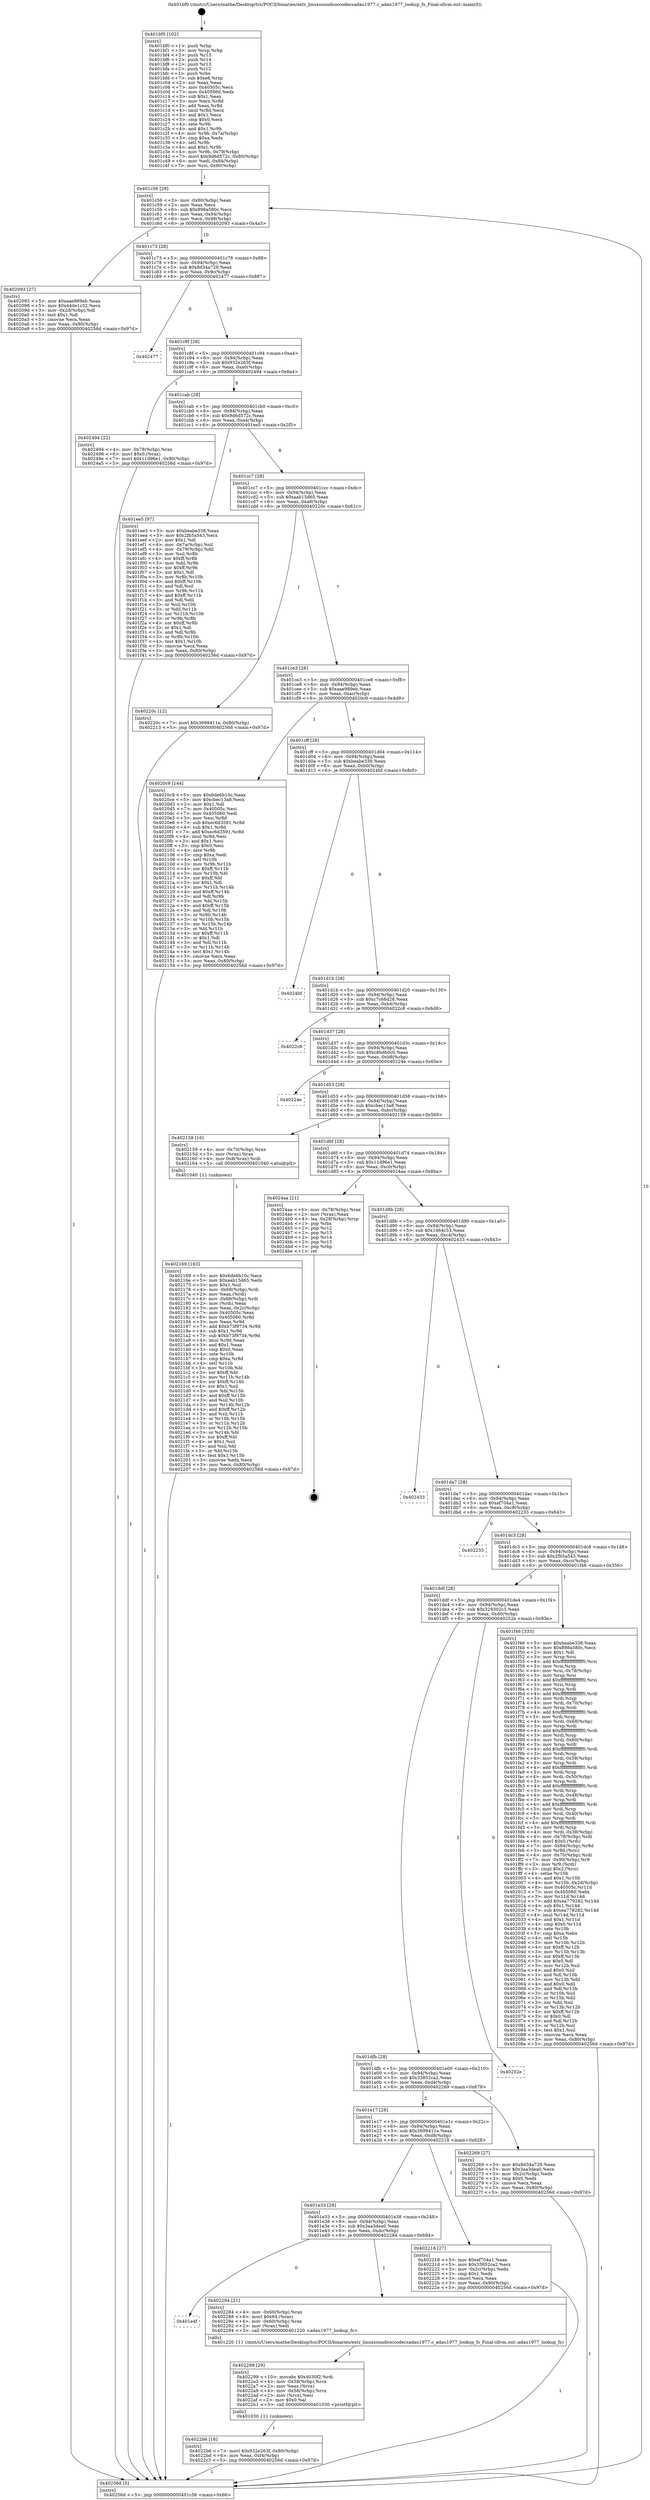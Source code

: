 digraph "0x401bf0" {
  label = "0x401bf0 (/mnt/c/Users/mathe/Desktop/tcc/POCII/binaries/extr_linuxsoundsoccodecsadau1977.c_adau1977_lookup_fs_Final-ollvm.out::main(0))"
  labelloc = "t"
  node[shape=record]

  Entry [label="",width=0.3,height=0.3,shape=circle,fillcolor=black,style=filled]
  "0x401c56" [label="{
     0x401c56 [29]\l
     | [instrs]\l
     &nbsp;&nbsp;0x401c56 \<+3\>: mov -0x80(%rbp),%eax\l
     &nbsp;&nbsp;0x401c59 \<+2\>: mov %eax,%ecx\l
     &nbsp;&nbsp;0x401c5b \<+6\>: sub $0x898a580c,%ecx\l
     &nbsp;&nbsp;0x401c61 \<+6\>: mov %eax,-0x94(%rbp)\l
     &nbsp;&nbsp;0x401c67 \<+6\>: mov %ecx,-0x98(%rbp)\l
     &nbsp;&nbsp;0x401c6d \<+6\>: je 0000000000402093 \<main+0x4a3\>\l
  }"]
  "0x402093" [label="{
     0x402093 [27]\l
     | [instrs]\l
     &nbsp;&nbsp;0x402093 \<+5\>: mov $0xaae989eb,%eax\l
     &nbsp;&nbsp;0x402098 \<+5\>: mov $0x44de1c32,%ecx\l
     &nbsp;&nbsp;0x40209d \<+3\>: mov -0x2d(%rbp),%dl\l
     &nbsp;&nbsp;0x4020a0 \<+3\>: test $0x1,%dl\l
     &nbsp;&nbsp;0x4020a3 \<+3\>: cmovne %ecx,%eax\l
     &nbsp;&nbsp;0x4020a6 \<+3\>: mov %eax,-0x80(%rbp)\l
     &nbsp;&nbsp;0x4020a9 \<+5\>: jmp 000000000040256d \<main+0x97d\>\l
  }"]
  "0x401c73" [label="{
     0x401c73 [28]\l
     | [instrs]\l
     &nbsp;&nbsp;0x401c73 \<+5\>: jmp 0000000000401c78 \<main+0x88\>\l
     &nbsp;&nbsp;0x401c78 \<+6\>: mov -0x94(%rbp),%eax\l
     &nbsp;&nbsp;0x401c7e \<+5\>: sub $0x8d34a729,%eax\l
     &nbsp;&nbsp;0x401c83 \<+6\>: mov %eax,-0x9c(%rbp)\l
     &nbsp;&nbsp;0x401c89 \<+6\>: je 0000000000402477 \<main+0x887\>\l
  }"]
  Exit [label="",width=0.3,height=0.3,shape=circle,fillcolor=black,style=filled,peripheries=2]
  "0x402477" [label="{
     0x402477\l
  }", style=dashed]
  "0x401c8f" [label="{
     0x401c8f [28]\l
     | [instrs]\l
     &nbsp;&nbsp;0x401c8f \<+5\>: jmp 0000000000401c94 \<main+0xa4\>\l
     &nbsp;&nbsp;0x401c94 \<+6\>: mov -0x94(%rbp),%eax\l
     &nbsp;&nbsp;0x401c9a \<+5\>: sub $0x932e263f,%eax\l
     &nbsp;&nbsp;0x401c9f \<+6\>: mov %eax,-0xa0(%rbp)\l
     &nbsp;&nbsp;0x401ca5 \<+6\>: je 0000000000402494 \<main+0x8a4\>\l
  }"]
  "0x4022b6" [label="{
     0x4022b6 [18]\l
     | [instrs]\l
     &nbsp;&nbsp;0x4022b6 \<+7\>: movl $0x932e263f,-0x80(%rbp)\l
     &nbsp;&nbsp;0x4022bd \<+6\>: mov %eax,-0xf4(%rbp)\l
     &nbsp;&nbsp;0x4022c3 \<+5\>: jmp 000000000040256d \<main+0x97d\>\l
  }"]
  "0x402494" [label="{
     0x402494 [22]\l
     | [instrs]\l
     &nbsp;&nbsp;0x402494 \<+4\>: mov -0x78(%rbp),%rax\l
     &nbsp;&nbsp;0x402498 \<+6\>: movl $0x0,(%rax)\l
     &nbsp;&nbsp;0x40249e \<+7\>: movl $0x11d96e1,-0x80(%rbp)\l
     &nbsp;&nbsp;0x4024a5 \<+5\>: jmp 000000000040256d \<main+0x97d\>\l
  }"]
  "0x401cab" [label="{
     0x401cab [28]\l
     | [instrs]\l
     &nbsp;&nbsp;0x401cab \<+5\>: jmp 0000000000401cb0 \<main+0xc0\>\l
     &nbsp;&nbsp;0x401cb0 \<+6\>: mov -0x94(%rbp),%eax\l
     &nbsp;&nbsp;0x401cb6 \<+5\>: sub $0x9d6d572c,%eax\l
     &nbsp;&nbsp;0x401cbb \<+6\>: mov %eax,-0xa4(%rbp)\l
     &nbsp;&nbsp;0x401cc1 \<+6\>: je 0000000000401ee5 \<main+0x2f5\>\l
  }"]
  "0x402299" [label="{
     0x402299 [29]\l
     | [instrs]\l
     &nbsp;&nbsp;0x402299 \<+10\>: movabs $0x4030f2,%rdi\l
     &nbsp;&nbsp;0x4022a3 \<+4\>: mov -0x58(%rbp),%rcx\l
     &nbsp;&nbsp;0x4022a7 \<+2\>: mov %eax,(%rcx)\l
     &nbsp;&nbsp;0x4022a9 \<+4\>: mov -0x58(%rbp),%rcx\l
     &nbsp;&nbsp;0x4022ad \<+2\>: mov (%rcx),%esi\l
     &nbsp;&nbsp;0x4022af \<+2\>: mov $0x0,%al\l
     &nbsp;&nbsp;0x4022b1 \<+5\>: call 0000000000401030 \<printf@plt\>\l
     | [calls]\l
     &nbsp;&nbsp;0x401030 \{1\} (unknown)\l
  }"]
  "0x401ee5" [label="{
     0x401ee5 [97]\l
     | [instrs]\l
     &nbsp;&nbsp;0x401ee5 \<+5\>: mov $0xbeabe338,%eax\l
     &nbsp;&nbsp;0x401eea \<+5\>: mov $0x2fb5a543,%ecx\l
     &nbsp;&nbsp;0x401eef \<+2\>: mov $0x1,%dl\l
     &nbsp;&nbsp;0x401ef1 \<+4\>: mov -0x7a(%rbp),%sil\l
     &nbsp;&nbsp;0x401ef5 \<+4\>: mov -0x79(%rbp),%dil\l
     &nbsp;&nbsp;0x401ef9 \<+3\>: mov %sil,%r8b\l
     &nbsp;&nbsp;0x401efc \<+4\>: xor $0xff,%r8b\l
     &nbsp;&nbsp;0x401f00 \<+3\>: mov %dil,%r9b\l
     &nbsp;&nbsp;0x401f03 \<+4\>: xor $0xff,%r9b\l
     &nbsp;&nbsp;0x401f07 \<+3\>: xor $0x1,%dl\l
     &nbsp;&nbsp;0x401f0a \<+3\>: mov %r8b,%r10b\l
     &nbsp;&nbsp;0x401f0d \<+4\>: and $0xff,%r10b\l
     &nbsp;&nbsp;0x401f11 \<+3\>: and %dl,%sil\l
     &nbsp;&nbsp;0x401f14 \<+3\>: mov %r9b,%r11b\l
     &nbsp;&nbsp;0x401f17 \<+4\>: and $0xff,%r11b\l
     &nbsp;&nbsp;0x401f1b \<+3\>: and %dl,%dil\l
     &nbsp;&nbsp;0x401f1e \<+3\>: or %sil,%r10b\l
     &nbsp;&nbsp;0x401f21 \<+3\>: or %dil,%r11b\l
     &nbsp;&nbsp;0x401f24 \<+3\>: xor %r11b,%r10b\l
     &nbsp;&nbsp;0x401f27 \<+3\>: or %r9b,%r8b\l
     &nbsp;&nbsp;0x401f2a \<+4\>: xor $0xff,%r8b\l
     &nbsp;&nbsp;0x401f2e \<+3\>: or $0x1,%dl\l
     &nbsp;&nbsp;0x401f31 \<+3\>: and %dl,%r8b\l
     &nbsp;&nbsp;0x401f34 \<+3\>: or %r8b,%r10b\l
     &nbsp;&nbsp;0x401f37 \<+4\>: test $0x1,%r10b\l
     &nbsp;&nbsp;0x401f3b \<+3\>: cmovne %ecx,%eax\l
     &nbsp;&nbsp;0x401f3e \<+3\>: mov %eax,-0x80(%rbp)\l
     &nbsp;&nbsp;0x401f41 \<+5\>: jmp 000000000040256d \<main+0x97d\>\l
  }"]
  "0x401cc7" [label="{
     0x401cc7 [28]\l
     | [instrs]\l
     &nbsp;&nbsp;0x401cc7 \<+5\>: jmp 0000000000401ccc \<main+0xdc\>\l
     &nbsp;&nbsp;0x401ccc \<+6\>: mov -0x94(%rbp),%eax\l
     &nbsp;&nbsp;0x401cd2 \<+5\>: sub $0xaab15d65,%eax\l
     &nbsp;&nbsp;0x401cd7 \<+6\>: mov %eax,-0xa8(%rbp)\l
     &nbsp;&nbsp;0x401cdd \<+6\>: je 000000000040220c \<main+0x61c\>\l
  }"]
  "0x40256d" [label="{
     0x40256d [5]\l
     | [instrs]\l
     &nbsp;&nbsp;0x40256d \<+5\>: jmp 0000000000401c56 \<main+0x66\>\l
  }"]
  "0x401bf0" [label="{
     0x401bf0 [102]\l
     | [instrs]\l
     &nbsp;&nbsp;0x401bf0 \<+1\>: push %rbp\l
     &nbsp;&nbsp;0x401bf1 \<+3\>: mov %rsp,%rbp\l
     &nbsp;&nbsp;0x401bf4 \<+2\>: push %r15\l
     &nbsp;&nbsp;0x401bf6 \<+2\>: push %r14\l
     &nbsp;&nbsp;0x401bf8 \<+2\>: push %r13\l
     &nbsp;&nbsp;0x401bfa \<+2\>: push %r12\l
     &nbsp;&nbsp;0x401bfc \<+1\>: push %rbx\l
     &nbsp;&nbsp;0x401bfd \<+7\>: sub $0xe8,%rsp\l
     &nbsp;&nbsp;0x401c04 \<+2\>: xor %eax,%eax\l
     &nbsp;&nbsp;0x401c06 \<+7\>: mov 0x40505c,%ecx\l
     &nbsp;&nbsp;0x401c0d \<+7\>: mov 0x405060,%edx\l
     &nbsp;&nbsp;0x401c14 \<+3\>: sub $0x1,%eax\l
     &nbsp;&nbsp;0x401c17 \<+3\>: mov %ecx,%r8d\l
     &nbsp;&nbsp;0x401c1a \<+3\>: add %eax,%r8d\l
     &nbsp;&nbsp;0x401c1d \<+4\>: imul %r8d,%ecx\l
     &nbsp;&nbsp;0x401c21 \<+3\>: and $0x1,%ecx\l
     &nbsp;&nbsp;0x401c24 \<+3\>: cmp $0x0,%ecx\l
     &nbsp;&nbsp;0x401c27 \<+4\>: sete %r9b\l
     &nbsp;&nbsp;0x401c2b \<+4\>: and $0x1,%r9b\l
     &nbsp;&nbsp;0x401c2f \<+4\>: mov %r9b,-0x7a(%rbp)\l
     &nbsp;&nbsp;0x401c33 \<+3\>: cmp $0xa,%edx\l
     &nbsp;&nbsp;0x401c36 \<+4\>: setl %r9b\l
     &nbsp;&nbsp;0x401c3a \<+4\>: and $0x1,%r9b\l
     &nbsp;&nbsp;0x401c3e \<+4\>: mov %r9b,-0x79(%rbp)\l
     &nbsp;&nbsp;0x401c42 \<+7\>: movl $0x9d6d572c,-0x80(%rbp)\l
     &nbsp;&nbsp;0x401c49 \<+6\>: mov %edi,-0x84(%rbp)\l
     &nbsp;&nbsp;0x401c4f \<+7\>: mov %rsi,-0x90(%rbp)\l
  }"]
  "0x401e4f" [label="{
     0x401e4f\l
  }", style=dashed]
  "0x40220c" [label="{
     0x40220c [12]\l
     | [instrs]\l
     &nbsp;&nbsp;0x40220c \<+7\>: movl $0x3699411e,-0x80(%rbp)\l
     &nbsp;&nbsp;0x402213 \<+5\>: jmp 000000000040256d \<main+0x97d\>\l
  }"]
  "0x401ce3" [label="{
     0x401ce3 [28]\l
     | [instrs]\l
     &nbsp;&nbsp;0x401ce3 \<+5\>: jmp 0000000000401ce8 \<main+0xf8\>\l
     &nbsp;&nbsp;0x401ce8 \<+6\>: mov -0x94(%rbp),%eax\l
     &nbsp;&nbsp;0x401cee \<+5\>: sub $0xaae989eb,%eax\l
     &nbsp;&nbsp;0x401cf3 \<+6\>: mov %eax,-0xac(%rbp)\l
     &nbsp;&nbsp;0x401cf9 \<+6\>: je 00000000004020c9 \<main+0x4d9\>\l
  }"]
  "0x402284" [label="{
     0x402284 [21]\l
     | [instrs]\l
     &nbsp;&nbsp;0x402284 \<+4\>: mov -0x60(%rbp),%rax\l
     &nbsp;&nbsp;0x402288 \<+6\>: movl $0x64,(%rax)\l
     &nbsp;&nbsp;0x40228e \<+4\>: mov -0x60(%rbp),%rax\l
     &nbsp;&nbsp;0x402292 \<+2\>: mov (%rax),%edi\l
     &nbsp;&nbsp;0x402294 \<+5\>: call 0000000000401220 \<adau1977_lookup_fs\>\l
     | [calls]\l
     &nbsp;&nbsp;0x401220 \{1\} (/mnt/c/Users/mathe/Desktop/tcc/POCII/binaries/extr_linuxsoundsoccodecsadau1977.c_adau1977_lookup_fs_Final-ollvm.out::adau1977_lookup_fs)\l
  }"]
  "0x4020c9" [label="{
     0x4020c9 [144]\l
     | [instrs]\l
     &nbsp;&nbsp;0x4020c9 \<+5\>: mov $0x6de6b10c,%eax\l
     &nbsp;&nbsp;0x4020ce \<+5\>: mov $0xcbec13a8,%ecx\l
     &nbsp;&nbsp;0x4020d3 \<+2\>: mov $0x1,%dl\l
     &nbsp;&nbsp;0x4020d5 \<+7\>: mov 0x40505c,%esi\l
     &nbsp;&nbsp;0x4020dc \<+7\>: mov 0x405060,%edi\l
     &nbsp;&nbsp;0x4020e3 \<+3\>: mov %esi,%r8d\l
     &nbsp;&nbsp;0x4020e6 \<+7\>: sub $0xec6d3591,%r8d\l
     &nbsp;&nbsp;0x4020ed \<+4\>: sub $0x1,%r8d\l
     &nbsp;&nbsp;0x4020f1 \<+7\>: add $0xec6d3591,%r8d\l
     &nbsp;&nbsp;0x4020f8 \<+4\>: imul %r8d,%esi\l
     &nbsp;&nbsp;0x4020fc \<+3\>: and $0x1,%esi\l
     &nbsp;&nbsp;0x4020ff \<+3\>: cmp $0x0,%esi\l
     &nbsp;&nbsp;0x402102 \<+4\>: sete %r9b\l
     &nbsp;&nbsp;0x402106 \<+3\>: cmp $0xa,%edi\l
     &nbsp;&nbsp;0x402109 \<+4\>: setl %r10b\l
     &nbsp;&nbsp;0x40210d \<+3\>: mov %r9b,%r11b\l
     &nbsp;&nbsp;0x402110 \<+4\>: xor $0xff,%r11b\l
     &nbsp;&nbsp;0x402114 \<+3\>: mov %r10b,%bl\l
     &nbsp;&nbsp;0x402117 \<+3\>: xor $0xff,%bl\l
     &nbsp;&nbsp;0x40211a \<+3\>: xor $0x1,%dl\l
     &nbsp;&nbsp;0x40211d \<+3\>: mov %r11b,%r14b\l
     &nbsp;&nbsp;0x402120 \<+4\>: and $0xff,%r14b\l
     &nbsp;&nbsp;0x402124 \<+3\>: and %dl,%r9b\l
     &nbsp;&nbsp;0x402127 \<+3\>: mov %bl,%r15b\l
     &nbsp;&nbsp;0x40212a \<+4\>: and $0xff,%r15b\l
     &nbsp;&nbsp;0x40212e \<+3\>: and %dl,%r10b\l
     &nbsp;&nbsp;0x402131 \<+3\>: or %r9b,%r14b\l
     &nbsp;&nbsp;0x402134 \<+3\>: or %r10b,%r15b\l
     &nbsp;&nbsp;0x402137 \<+3\>: xor %r15b,%r14b\l
     &nbsp;&nbsp;0x40213a \<+3\>: or %bl,%r11b\l
     &nbsp;&nbsp;0x40213d \<+4\>: xor $0xff,%r11b\l
     &nbsp;&nbsp;0x402141 \<+3\>: or $0x1,%dl\l
     &nbsp;&nbsp;0x402144 \<+3\>: and %dl,%r11b\l
     &nbsp;&nbsp;0x402147 \<+3\>: or %r11b,%r14b\l
     &nbsp;&nbsp;0x40214a \<+4\>: test $0x1,%r14b\l
     &nbsp;&nbsp;0x40214e \<+3\>: cmovne %ecx,%eax\l
     &nbsp;&nbsp;0x402151 \<+3\>: mov %eax,-0x80(%rbp)\l
     &nbsp;&nbsp;0x402154 \<+5\>: jmp 000000000040256d \<main+0x97d\>\l
  }"]
  "0x401cff" [label="{
     0x401cff [28]\l
     | [instrs]\l
     &nbsp;&nbsp;0x401cff \<+5\>: jmp 0000000000401d04 \<main+0x114\>\l
     &nbsp;&nbsp;0x401d04 \<+6\>: mov -0x94(%rbp),%eax\l
     &nbsp;&nbsp;0x401d0a \<+5\>: sub $0xbeabe338,%eax\l
     &nbsp;&nbsp;0x401d0f \<+6\>: mov %eax,-0xb0(%rbp)\l
     &nbsp;&nbsp;0x401d15 \<+6\>: je 00000000004024bf \<main+0x8cf\>\l
  }"]
  "0x401e33" [label="{
     0x401e33 [28]\l
     | [instrs]\l
     &nbsp;&nbsp;0x401e33 \<+5\>: jmp 0000000000401e38 \<main+0x248\>\l
     &nbsp;&nbsp;0x401e38 \<+6\>: mov -0x94(%rbp),%eax\l
     &nbsp;&nbsp;0x401e3e \<+5\>: sub $0x3aa3dea0,%eax\l
     &nbsp;&nbsp;0x401e43 \<+6\>: mov %eax,-0xdc(%rbp)\l
     &nbsp;&nbsp;0x401e49 \<+6\>: je 0000000000402284 \<main+0x694\>\l
  }"]
  "0x4024bf" [label="{
     0x4024bf\l
  }", style=dashed]
  "0x401d1b" [label="{
     0x401d1b [28]\l
     | [instrs]\l
     &nbsp;&nbsp;0x401d1b \<+5\>: jmp 0000000000401d20 \<main+0x130\>\l
     &nbsp;&nbsp;0x401d20 \<+6\>: mov -0x94(%rbp),%eax\l
     &nbsp;&nbsp;0x401d26 \<+5\>: sub $0xc7c68d28,%eax\l
     &nbsp;&nbsp;0x401d2b \<+6\>: mov %eax,-0xb4(%rbp)\l
     &nbsp;&nbsp;0x401d31 \<+6\>: je 00000000004022c8 \<main+0x6d8\>\l
  }"]
  "0x402218" [label="{
     0x402218 [27]\l
     | [instrs]\l
     &nbsp;&nbsp;0x402218 \<+5\>: mov $0xef704a1,%eax\l
     &nbsp;&nbsp;0x40221d \<+5\>: mov $0x33852ca2,%ecx\l
     &nbsp;&nbsp;0x402222 \<+3\>: mov -0x2c(%rbp),%edx\l
     &nbsp;&nbsp;0x402225 \<+3\>: cmp $0x1,%edx\l
     &nbsp;&nbsp;0x402228 \<+3\>: cmovl %ecx,%eax\l
     &nbsp;&nbsp;0x40222b \<+3\>: mov %eax,-0x80(%rbp)\l
     &nbsp;&nbsp;0x40222e \<+5\>: jmp 000000000040256d \<main+0x97d\>\l
  }"]
  "0x4022c8" [label="{
     0x4022c8\l
  }", style=dashed]
  "0x401d37" [label="{
     0x401d37 [28]\l
     | [instrs]\l
     &nbsp;&nbsp;0x401d37 \<+5\>: jmp 0000000000401d3c \<main+0x14c\>\l
     &nbsp;&nbsp;0x401d3c \<+6\>: mov -0x94(%rbp),%eax\l
     &nbsp;&nbsp;0x401d42 \<+5\>: sub $0xc8bdb0c0,%eax\l
     &nbsp;&nbsp;0x401d47 \<+6\>: mov %eax,-0xb8(%rbp)\l
     &nbsp;&nbsp;0x401d4d \<+6\>: je 000000000040224e \<main+0x65e\>\l
  }"]
  "0x401e17" [label="{
     0x401e17 [28]\l
     | [instrs]\l
     &nbsp;&nbsp;0x401e17 \<+5\>: jmp 0000000000401e1c \<main+0x22c\>\l
     &nbsp;&nbsp;0x401e1c \<+6\>: mov -0x94(%rbp),%eax\l
     &nbsp;&nbsp;0x401e22 \<+5\>: sub $0x3699411e,%eax\l
     &nbsp;&nbsp;0x401e27 \<+6\>: mov %eax,-0xd8(%rbp)\l
     &nbsp;&nbsp;0x401e2d \<+6\>: je 0000000000402218 \<main+0x628\>\l
  }"]
  "0x40224e" [label="{
     0x40224e\l
  }", style=dashed]
  "0x401d53" [label="{
     0x401d53 [28]\l
     | [instrs]\l
     &nbsp;&nbsp;0x401d53 \<+5\>: jmp 0000000000401d58 \<main+0x168\>\l
     &nbsp;&nbsp;0x401d58 \<+6\>: mov -0x94(%rbp),%eax\l
     &nbsp;&nbsp;0x401d5e \<+5\>: sub $0xcbec13a8,%eax\l
     &nbsp;&nbsp;0x401d63 \<+6\>: mov %eax,-0xbc(%rbp)\l
     &nbsp;&nbsp;0x401d69 \<+6\>: je 0000000000402159 \<main+0x569\>\l
  }"]
  "0x402269" [label="{
     0x402269 [27]\l
     | [instrs]\l
     &nbsp;&nbsp;0x402269 \<+5\>: mov $0x8d34a729,%eax\l
     &nbsp;&nbsp;0x40226e \<+5\>: mov $0x3aa3dea0,%ecx\l
     &nbsp;&nbsp;0x402273 \<+3\>: mov -0x2c(%rbp),%edx\l
     &nbsp;&nbsp;0x402276 \<+3\>: cmp $0x0,%edx\l
     &nbsp;&nbsp;0x402279 \<+3\>: cmove %ecx,%eax\l
     &nbsp;&nbsp;0x40227c \<+3\>: mov %eax,-0x80(%rbp)\l
     &nbsp;&nbsp;0x40227f \<+5\>: jmp 000000000040256d \<main+0x97d\>\l
  }"]
  "0x402159" [label="{
     0x402159 [16]\l
     | [instrs]\l
     &nbsp;&nbsp;0x402159 \<+4\>: mov -0x70(%rbp),%rax\l
     &nbsp;&nbsp;0x40215d \<+3\>: mov (%rax),%rax\l
     &nbsp;&nbsp;0x402160 \<+4\>: mov 0x8(%rax),%rdi\l
     &nbsp;&nbsp;0x402164 \<+5\>: call 0000000000401040 \<atoi@plt\>\l
     | [calls]\l
     &nbsp;&nbsp;0x401040 \{1\} (unknown)\l
  }"]
  "0x401d6f" [label="{
     0x401d6f [28]\l
     | [instrs]\l
     &nbsp;&nbsp;0x401d6f \<+5\>: jmp 0000000000401d74 \<main+0x184\>\l
     &nbsp;&nbsp;0x401d74 \<+6\>: mov -0x94(%rbp),%eax\l
     &nbsp;&nbsp;0x401d7a \<+5\>: sub $0x11d96e1,%eax\l
     &nbsp;&nbsp;0x401d7f \<+6\>: mov %eax,-0xc0(%rbp)\l
     &nbsp;&nbsp;0x401d85 \<+6\>: je 00000000004024aa \<main+0x8ba\>\l
  }"]
  "0x401dfb" [label="{
     0x401dfb [28]\l
     | [instrs]\l
     &nbsp;&nbsp;0x401dfb \<+5\>: jmp 0000000000401e00 \<main+0x210\>\l
     &nbsp;&nbsp;0x401e00 \<+6\>: mov -0x94(%rbp),%eax\l
     &nbsp;&nbsp;0x401e06 \<+5\>: sub $0x33852ca2,%eax\l
     &nbsp;&nbsp;0x401e0b \<+6\>: mov %eax,-0xd4(%rbp)\l
     &nbsp;&nbsp;0x401e11 \<+6\>: je 0000000000402269 \<main+0x679\>\l
  }"]
  "0x4024aa" [label="{
     0x4024aa [21]\l
     | [instrs]\l
     &nbsp;&nbsp;0x4024aa \<+4\>: mov -0x78(%rbp),%rax\l
     &nbsp;&nbsp;0x4024ae \<+2\>: mov (%rax),%eax\l
     &nbsp;&nbsp;0x4024b0 \<+4\>: lea -0x28(%rbp),%rsp\l
     &nbsp;&nbsp;0x4024b4 \<+1\>: pop %rbx\l
     &nbsp;&nbsp;0x4024b5 \<+2\>: pop %r12\l
     &nbsp;&nbsp;0x4024b7 \<+2\>: pop %r13\l
     &nbsp;&nbsp;0x4024b9 \<+2\>: pop %r14\l
     &nbsp;&nbsp;0x4024bb \<+2\>: pop %r15\l
     &nbsp;&nbsp;0x4024bd \<+1\>: pop %rbp\l
     &nbsp;&nbsp;0x4024be \<+1\>: ret\l
  }"]
  "0x401d8b" [label="{
     0x401d8b [28]\l
     | [instrs]\l
     &nbsp;&nbsp;0x401d8b \<+5\>: jmp 0000000000401d90 \<main+0x1a0\>\l
     &nbsp;&nbsp;0x401d90 \<+6\>: mov -0x94(%rbp),%eax\l
     &nbsp;&nbsp;0x401d96 \<+5\>: sub $0x1464c53,%eax\l
     &nbsp;&nbsp;0x401d9b \<+6\>: mov %eax,-0xc4(%rbp)\l
     &nbsp;&nbsp;0x401da1 \<+6\>: je 0000000000402433 \<main+0x843\>\l
  }"]
  "0x40252e" [label="{
     0x40252e\l
  }", style=dashed]
  "0x402433" [label="{
     0x402433\l
  }", style=dashed]
  "0x401da7" [label="{
     0x401da7 [28]\l
     | [instrs]\l
     &nbsp;&nbsp;0x401da7 \<+5\>: jmp 0000000000401dac \<main+0x1bc\>\l
     &nbsp;&nbsp;0x401dac \<+6\>: mov -0x94(%rbp),%eax\l
     &nbsp;&nbsp;0x401db2 \<+5\>: sub $0xef704a1,%eax\l
     &nbsp;&nbsp;0x401db7 \<+6\>: mov %eax,-0xc8(%rbp)\l
     &nbsp;&nbsp;0x401dbd \<+6\>: je 0000000000402233 \<main+0x643\>\l
  }"]
  "0x402169" [label="{
     0x402169 [163]\l
     | [instrs]\l
     &nbsp;&nbsp;0x402169 \<+5\>: mov $0x6de6b10c,%ecx\l
     &nbsp;&nbsp;0x40216e \<+5\>: mov $0xaab15d65,%edx\l
     &nbsp;&nbsp;0x402173 \<+3\>: mov $0x1,%sil\l
     &nbsp;&nbsp;0x402176 \<+4\>: mov -0x68(%rbp),%rdi\l
     &nbsp;&nbsp;0x40217a \<+2\>: mov %eax,(%rdi)\l
     &nbsp;&nbsp;0x40217c \<+4\>: mov -0x68(%rbp),%rdi\l
     &nbsp;&nbsp;0x402180 \<+2\>: mov (%rdi),%eax\l
     &nbsp;&nbsp;0x402182 \<+3\>: mov %eax,-0x2c(%rbp)\l
     &nbsp;&nbsp;0x402185 \<+7\>: mov 0x40505c,%eax\l
     &nbsp;&nbsp;0x40218c \<+8\>: mov 0x405060,%r8d\l
     &nbsp;&nbsp;0x402194 \<+3\>: mov %eax,%r9d\l
     &nbsp;&nbsp;0x402197 \<+7\>: add $0xb73f9734,%r9d\l
     &nbsp;&nbsp;0x40219e \<+4\>: sub $0x1,%r9d\l
     &nbsp;&nbsp;0x4021a2 \<+7\>: sub $0xb73f9734,%r9d\l
     &nbsp;&nbsp;0x4021a9 \<+4\>: imul %r9d,%eax\l
     &nbsp;&nbsp;0x4021ad \<+3\>: and $0x1,%eax\l
     &nbsp;&nbsp;0x4021b0 \<+3\>: cmp $0x0,%eax\l
     &nbsp;&nbsp;0x4021b3 \<+4\>: sete %r10b\l
     &nbsp;&nbsp;0x4021b7 \<+4\>: cmp $0xa,%r8d\l
     &nbsp;&nbsp;0x4021bb \<+4\>: setl %r11b\l
     &nbsp;&nbsp;0x4021bf \<+3\>: mov %r10b,%bl\l
     &nbsp;&nbsp;0x4021c2 \<+3\>: xor $0xff,%bl\l
     &nbsp;&nbsp;0x4021c5 \<+3\>: mov %r11b,%r14b\l
     &nbsp;&nbsp;0x4021c8 \<+4\>: xor $0xff,%r14b\l
     &nbsp;&nbsp;0x4021cc \<+4\>: xor $0x1,%sil\l
     &nbsp;&nbsp;0x4021d0 \<+3\>: mov %bl,%r15b\l
     &nbsp;&nbsp;0x4021d3 \<+4\>: and $0xff,%r15b\l
     &nbsp;&nbsp;0x4021d7 \<+3\>: and %sil,%r10b\l
     &nbsp;&nbsp;0x4021da \<+3\>: mov %r14b,%r12b\l
     &nbsp;&nbsp;0x4021dd \<+4\>: and $0xff,%r12b\l
     &nbsp;&nbsp;0x4021e1 \<+3\>: and %sil,%r11b\l
     &nbsp;&nbsp;0x4021e4 \<+3\>: or %r10b,%r15b\l
     &nbsp;&nbsp;0x4021e7 \<+3\>: or %r11b,%r12b\l
     &nbsp;&nbsp;0x4021ea \<+3\>: xor %r12b,%r15b\l
     &nbsp;&nbsp;0x4021ed \<+3\>: or %r14b,%bl\l
     &nbsp;&nbsp;0x4021f0 \<+3\>: xor $0xff,%bl\l
     &nbsp;&nbsp;0x4021f3 \<+4\>: or $0x1,%sil\l
     &nbsp;&nbsp;0x4021f7 \<+3\>: and %sil,%bl\l
     &nbsp;&nbsp;0x4021fa \<+3\>: or %bl,%r15b\l
     &nbsp;&nbsp;0x4021fd \<+4\>: test $0x1,%r15b\l
     &nbsp;&nbsp;0x402201 \<+3\>: cmovne %edx,%ecx\l
     &nbsp;&nbsp;0x402204 \<+3\>: mov %ecx,-0x80(%rbp)\l
     &nbsp;&nbsp;0x402207 \<+5\>: jmp 000000000040256d \<main+0x97d\>\l
  }"]
  "0x402233" [label="{
     0x402233\l
  }", style=dashed]
  "0x401dc3" [label="{
     0x401dc3 [28]\l
     | [instrs]\l
     &nbsp;&nbsp;0x401dc3 \<+5\>: jmp 0000000000401dc8 \<main+0x1d8\>\l
     &nbsp;&nbsp;0x401dc8 \<+6\>: mov -0x94(%rbp),%eax\l
     &nbsp;&nbsp;0x401dce \<+5\>: sub $0x2fb5a543,%eax\l
     &nbsp;&nbsp;0x401dd3 \<+6\>: mov %eax,-0xcc(%rbp)\l
     &nbsp;&nbsp;0x401dd9 \<+6\>: je 0000000000401f46 \<main+0x356\>\l
  }"]
  "0x401ddf" [label="{
     0x401ddf [28]\l
     | [instrs]\l
     &nbsp;&nbsp;0x401ddf \<+5\>: jmp 0000000000401de4 \<main+0x1f4\>\l
     &nbsp;&nbsp;0x401de4 \<+6\>: mov -0x94(%rbp),%eax\l
     &nbsp;&nbsp;0x401dea \<+5\>: sub $0x329302c3,%eax\l
     &nbsp;&nbsp;0x401def \<+6\>: mov %eax,-0xd0(%rbp)\l
     &nbsp;&nbsp;0x401df5 \<+6\>: je 000000000040252e \<main+0x93e\>\l
  }"]
  "0x401f46" [label="{
     0x401f46 [333]\l
     | [instrs]\l
     &nbsp;&nbsp;0x401f46 \<+5\>: mov $0xbeabe338,%eax\l
     &nbsp;&nbsp;0x401f4b \<+5\>: mov $0x898a580c,%ecx\l
     &nbsp;&nbsp;0x401f50 \<+2\>: mov $0x1,%dl\l
     &nbsp;&nbsp;0x401f52 \<+3\>: mov %rsp,%rsi\l
     &nbsp;&nbsp;0x401f55 \<+4\>: add $0xfffffffffffffff0,%rsi\l
     &nbsp;&nbsp;0x401f59 \<+3\>: mov %rsi,%rsp\l
     &nbsp;&nbsp;0x401f5c \<+4\>: mov %rsi,-0x78(%rbp)\l
     &nbsp;&nbsp;0x401f60 \<+3\>: mov %rsp,%rsi\l
     &nbsp;&nbsp;0x401f63 \<+4\>: add $0xfffffffffffffff0,%rsi\l
     &nbsp;&nbsp;0x401f67 \<+3\>: mov %rsi,%rsp\l
     &nbsp;&nbsp;0x401f6a \<+3\>: mov %rsp,%rdi\l
     &nbsp;&nbsp;0x401f6d \<+4\>: add $0xfffffffffffffff0,%rdi\l
     &nbsp;&nbsp;0x401f71 \<+3\>: mov %rdi,%rsp\l
     &nbsp;&nbsp;0x401f74 \<+4\>: mov %rdi,-0x70(%rbp)\l
     &nbsp;&nbsp;0x401f78 \<+3\>: mov %rsp,%rdi\l
     &nbsp;&nbsp;0x401f7b \<+4\>: add $0xfffffffffffffff0,%rdi\l
     &nbsp;&nbsp;0x401f7f \<+3\>: mov %rdi,%rsp\l
     &nbsp;&nbsp;0x401f82 \<+4\>: mov %rdi,-0x68(%rbp)\l
     &nbsp;&nbsp;0x401f86 \<+3\>: mov %rsp,%rdi\l
     &nbsp;&nbsp;0x401f89 \<+4\>: add $0xfffffffffffffff0,%rdi\l
     &nbsp;&nbsp;0x401f8d \<+3\>: mov %rdi,%rsp\l
     &nbsp;&nbsp;0x401f90 \<+4\>: mov %rdi,-0x60(%rbp)\l
     &nbsp;&nbsp;0x401f94 \<+3\>: mov %rsp,%rdi\l
     &nbsp;&nbsp;0x401f97 \<+4\>: add $0xfffffffffffffff0,%rdi\l
     &nbsp;&nbsp;0x401f9b \<+3\>: mov %rdi,%rsp\l
     &nbsp;&nbsp;0x401f9e \<+4\>: mov %rdi,-0x58(%rbp)\l
     &nbsp;&nbsp;0x401fa2 \<+3\>: mov %rsp,%rdi\l
     &nbsp;&nbsp;0x401fa5 \<+4\>: add $0xfffffffffffffff0,%rdi\l
     &nbsp;&nbsp;0x401fa9 \<+3\>: mov %rdi,%rsp\l
     &nbsp;&nbsp;0x401fac \<+4\>: mov %rdi,-0x50(%rbp)\l
     &nbsp;&nbsp;0x401fb0 \<+3\>: mov %rsp,%rdi\l
     &nbsp;&nbsp;0x401fb3 \<+4\>: add $0xfffffffffffffff0,%rdi\l
     &nbsp;&nbsp;0x401fb7 \<+3\>: mov %rdi,%rsp\l
     &nbsp;&nbsp;0x401fba \<+4\>: mov %rdi,-0x48(%rbp)\l
     &nbsp;&nbsp;0x401fbe \<+3\>: mov %rsp,%rdi\l
     &nbsp;&nbsp;0x401fc1 \<+4\>: add $0xfffffffffffffff0,%rdi\l
     &nbsp;&nbsp;0x401fc5 \<+3\>: mov %rdi,%rsp\l
     &nbsp;&nbsp;0x401fc8 \<+4\>: mov %rdi,-0x40(%rbp)\l
     &nbsp;&nbsp;0x401fcc \<+3\>: mov %rsp,%rdi\l
     &nbsp;&nbsp;0x401fcf \<+4\>: add $0xfffffffffffffff0,%rdi\l
     &nbsp;&nbsp;0x401fd3 \<+3\>: mov %rdi,%rsp\l
     &nbsp;&nbsp;0x401fd6 \<+4\>: mov %rdi,-0x38(%rbp)\l
     &nbsp;&nbsp;0x401fda \<+4\>: mov -0x78(%rbp),%rdi\l
     &nbsp;&nbsp;0x401fde \<+6\>: movl $0x0,(%rdi)\l
     &nbsp;&nbsp;0x401fe4 \<+7\>: mov -0x84(%rbp),%r8d\l
     &nbsp;&nbsp;0x401feb \<+3\>: mov %r8d,(%rsi)\l
     &nbsp;&nbsp;0x401fee \<+4\>: mov -0x70(%rbp),%rdi\l
     &nbsp;&nbsp;0x401ff2 \<+7\>: mov -0x90(%rbp),%r9\l
     &nbsp;&nbsp;0x401ff9 \<+3\>: mov %r9,(%rdi)\l
     &nbsp;&nbsp;0x401ffc \<+3\>: cmpl $0x2,(%rsi)\l
     &nbsp;&nbsp;0x401fff \<+4\>: setne %r10b\l
     &nbsp;&nbsp;0x402003 \<+4\>: and $0x1,%r10b\l
     &nbsp;&nbsp;0x402007 \<+4\>: mov %r10b,-0x2d(%rbp)\l
     &nbsp;&nbsp;0x40200b \<+8\>: mov 0x40505c,%r11d\l
     &nbsp;&nbsp;0x402013 \<+7\>: mov 0x405060,%ebx\l
     &nbsp;&nbsp;0x40201a \<+3\>: mov %r11d,%r14d\l
     &nbsp;&nbsp;0x40201d \<+7\>: add $0xea779282,%r14d\l
     &nbsp;&nbsp;0x402024 \<+4\>: sub $0x1,%r14d\l
     &nbsp;&nbsp;0x402028 \<+7\>: sub $0xea779282,%r14d\l
     &nbsp;&nbsp;0x40202f \<+4\>: imul %r14d,%r11d\l
     &nbsp;&nbsp;0x402033 \<+4\>: and $0x1,%r11d\l
     &nbsp;&nbsp;0x402037 \<+4\>: cmp $0x0,%r11d\l
     &nbsp;&nbsp;0x40203b \<+4\>: sete %r10b\l
     &nbsp;&nbsp;0x40203f \<+3\>: cmp $0xa,%ebx\l
     &nbsp;&nbsp;0x402042 \<+4\>: setl %r15b\l
     &nbsp;&nbsp;0x402046 \<+3\>: mov %r10b,%r12b\l
     &nbsp;&nbsp;0x402049 \<+4\>: xor $0xff,%r12b\l
     &nbsp;&nbsp;0x40204d \<+3\>: mov %r15b,%r13b\l
     &nbsp;&nbsp;0x402050 \<+4\>: xor $0xff,%r13b\l
     &nbsp;&nbsp;0x402054 \<+3\>: xor $0x0,%dl\l
     &nbsp;&nbsp;0x402057 \<+3\>: mov %r12b,%sil\l
     &nbsp;&nbsp;0x40205a \<+4\>: and $0x0,%sil\l
     &nbsp;&nbsp;0x40205e \<+3\>: and %dl,%r10b\l
     &nbsp;&nbsp;0x402061 \<+3\>: mov %r13b,%dil\l
     &nbsp;&nbsp;0x402064 \<+4\>: and $0x0,%dil\l
     &nbsp;&nbsp;0x402068 \<+3\>: and %dl,%r15b\l
     &nbsp;&nbsp;0x40206b \<+3\>: or %r10b,%sil\l
     &nbsp;&nbsp;0x40206e \<+3\>: or %r15b,%dil\l
     &nbsp;&nbsp;0x402071 \<+3\>: xor %dil,%sil\l
     &nbsp;&nbsp;0x402074 \<+3\>: or %r13b,%r12b\l
     &nbsp;&nbsp;0x402077 \<+4\>: xor $0xff,%r12b\l
     &nbsp;&nbsp;0x40207b \<+3\>: or $0x0,%dl\l
     &nbsp;&nbsp;0x40207e \<+3\>: and %dl,%r12b\l
     &nbsp;&nbsp;0x402081 \<+3\>: or %r12b,%sil\l
     &nbsp;&nbsp;0x402084 \<+4\>: test $0x1,%sil\l
     &nbsp;&nbsp;0x402088 \<+3\>: cmovne %ecx,%eax\l
     &nbsp;&nbsp;0x40208b \<+3\>: mov %eax,-0x80(%rbp)\l
     &nbsp;&nbsp;0x40208e \<+5\>: jmp 000000000040256d \<main+0x97d\>\l
  }"]
  Entry -> "0x401bf0" [label=" 1"]
  "0x401c56" -> "0x402093" [label=" 1"]
  "0x401c56" -> "0x401c73" [label=" 10"]
  "0x4024aa" -> Exit [label=" 1"]
  "0x401c73" -> "0x402477" [label=" 0"]
  "0x401c73" -> "0x401c8f" [label=" 10"]
  "0x402494" -> "0x40256d" [label=" 1"]
  "0x401c8f" -> "0x402494" [label=" 1"]
  "0x401c8f" -> "0x401cab" [label=" 9"]
  "0x4022b6" -> "0x40256d" [label=" 1"]
  "0x401cab" -> "0x401ee5" [label=" 1"]
  "0x401cab" -> "0x401cc7" [label=" 8"]
  "0x401ee5" -> "0x40256d" [label=" 1"]
  "0x401bf0" -> "0x401c56" [label=" 1"]
  "0x40256d" -> "0x401c56" [label=" 10"]
  "0x402299" -> "0x4022b6" [label=" 1"]
  "0x401cc7" -> "0x40220c" [label=" 1"]
  "0x401cc7" -> "0x401ce3" [label=" 7"]
  "0x402284" -> "0x402299" [label=" 1"]
  "0x401ce3" -> "0x4020c9" [label=" 1"]
  "0x401ce3" -> "0x401cff" [label=" 6"]
  "0x401e33" -> "0x401e4f" [label=" 0"]
  "0x401cff" -> "0x4024bf" [label=" 0"]
  "0x401cff" -> "0x401d1b" [label=" 6"]
  "0x401e33" -> "0x402284" [label=" 1"]
  "0x401d1b" -> "0x4022c8" [label=" 0"]
  "0x401d1b" -> "0x401d37" [label=" 6"]
  "0x402269" -> "0x40256d" [label=" 1"]
  "0x401d37" -> "0x40224e" [label=" 0"]
  "0x401d37" -> "0x401d53" [label=" 6"]
  "0x401e17" -> "0x401e33" [label=" 1"]
  "0x401d53" -> "0x402159" [label=" 1"]
  "0x401d53" -> "0x401d6f" [label=" 5"]
  "0x401e17" -> "0x402218" [label=" 1"]
  "0x401d6f" -> "0x4024aa" [label=" 1"]
  "0x401d6f" -> "0x401d8b" [label=" 4"]
  "0x401dfb" -> "0x401e17" [label=" 2"]
  "0x401d8b" -> "0x402433" [label=" 0"]
  "0x401d8b" -> "0x401da7" [label=" 4"]
  "0x401dfb" -> "0x402269" [label=" 1"]
  "0x401da7" -> "0x402233" [label=" 0"]
  "0x401da7" -> "0x401dc3" [label=" 4"]
  "0x401ddf" -> "0x401dfb" [label=" 3"]
  "0x401dc3" -> "0x401f46" [label=" 1"]
  "0x401dc3" -> "0x401ddf" [label=" 3"]
  "0x401ddf" -> "0x40252e" [label=" 0"]
  "0x401f46" -> "0x40256d" [label=" 1"]
  "0x402093" -> "0x40256d" [label=" 1"]
  "0x4020c9" -> "0x40256d" [label=" 1"]
  "0x402159" -> "0x402169" [label=" 1"]
  "0x402169" -> "0x40256d" [label=" 1"]
  "0x40220c" -> "0x40256d" [label=" 1"]
  "0x402218" -> "0x40256d" [label=" 1"]
}
